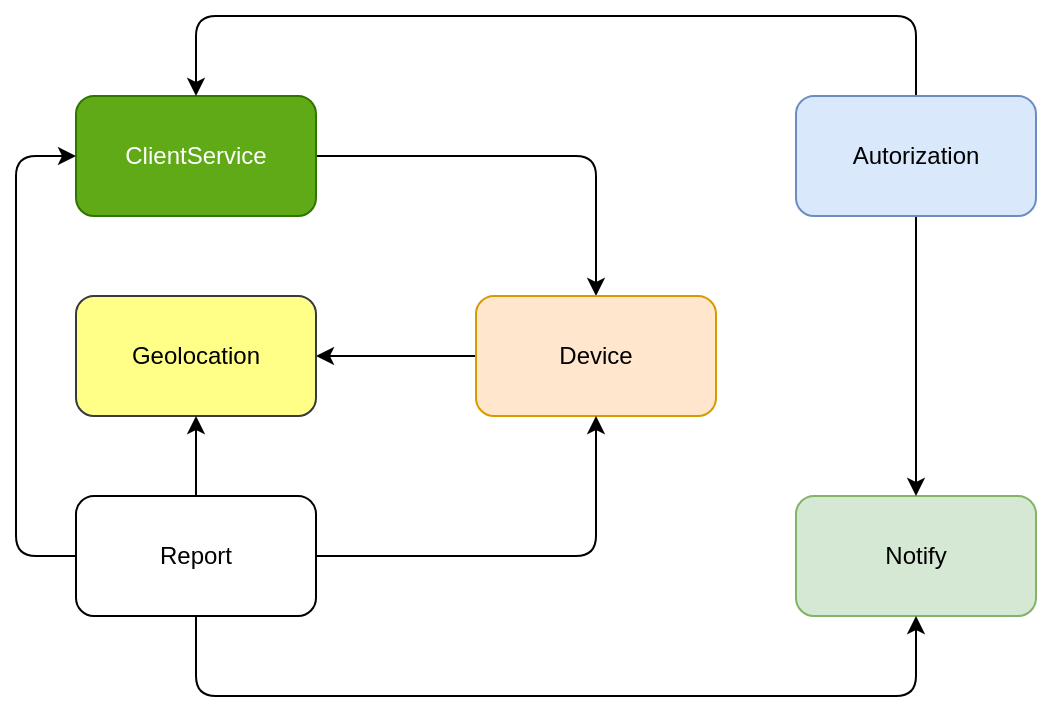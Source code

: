 <mxfile version="14.5.1" type="device"><diagram id="DhUy1EkmrZc-D80Boz4p" name="Страница 1"><mxGraphModel dx="1088" dy="795" grid="1" gridSize="10" guides="1" tooltips="1" connect="1" arrows="1" fold="1" page="1" pageScale="1" pageWidth="827" pageHeight="1169" math="0" shadow="0"><root><mxCell id="0"/><mxCell id="1" parent="0"/><mxCell id="CQQT6G_-NfFhK0NoOSf8-46" style="edgeStyle=orthogonalEdgeStyle;rounded=1;orthogonalLoop=1;jettySize=auto;html=1;" parent="1" source="CQQT6G_-NfFhK0NoOSf8-1" target="CQQT6G_-NfFhK0NoOSf8-4" edge="1"><mxGeometry relative="1" as="geometry"/></mxCell><mxCell id="CQQT6G_-NfFhK0NoOSf8-1" value="ClientService" style="rounded=1;whiteSpace=wrap;html=1;fillColor=#60a917;strokeColor=#2D7600;fontColor=#ffffff;" parent="1" vertex="1"><mxGeometry x="80" y="60" width="120" height="60" as="geometry"/></mxCell><mxCell id="CQQT6G_-NfFhK0NoOSf8-55" style="edgeStyle=orthogonalEdgeStyle;rounded=1;orthogonalLoop=1;jettySize=auto;html=1;entryX=1;entryY=0.5;entryDx=0;entryDy=0;" parent="1" source="CQQT6G_-NfFhK0NoOSf8-4" target="CQQT6G_-NfFhK0NoOSf8-5" edge="1"><mxGeometry relative="1" as="geometry"/></mxCell><mxCell id="CQQT6G_-NfFhK0NoOSf8-4" value="Device" style="rounded=1;whiteSpace=wrap;html=1;fillColor=#ffe6cc;strokeColor=#d79b00;" parent="1" vertex="1"><mxGeometry x="280" y="160" width="120" height="60" as="geometry"/></mxCell><mxCell id="CQQT6G_-NfFhK0NoOSf8-5" value="Geolocation" style="rounded=1;whiteSpace=wrap;html=1;fillColor=#ffff88;strokeColor=#36393d;" parent="1" vertex="1"><mxGeometry x="80" y="160" width="120" height="60" as="geometry"/></mxCell><mxCell id="CQQT6G_-NfFhK0NoOSf8-8" value="Notify" style="rounded=1;whiteSpace=wrap;html=1;fillColor=#d5e8d4;strokeColor=#82b366;" parent="1" vertex="1"><mxGeometry x="440" y="260" width="120" height="60" as="geometry"/></mxCell><mxCell id="CQQT6G_-NfFhK0NoOSf8-42" value="" style="edgeStyle=orthogonalEdgeStyle;rounded=0;orthogonalLoop=1;jettySize=auto;html=1;" parent="1" source="CQQT6G_-NfFhK0NoOSf8-9" target="CQQT6G_-NfFhK0NoOSf8-8" edge="1"><mxGeometry relative="1" as="geometry"/></mxCell><mxCell id="CQQT6G_-NfFhK0NoOSf8-49" style="edgeStyle=orthogonalEdgeStyle;rounded=1;orthogonalLoop=1;jettySize=auto;html=1;" parent="1" source="CQQT6G_-NfFhK0NoOSf8-9" target="CQQT6G_-NfFhK0NoOSf8-1" edge="1"><mxGeometry relative="1" as="geometry"><Array as="points"><mxPoint x="500" y="20"/><mxPoint x="140" y="20"/></Array></mxGeometry></mxCell><mxCell id="CQQT6G_-NfFhK0NoOSf8-9" value="Autorization" style="rounded=1;whiteSpace=wrap;html=1;fillColor=#dae8fc;strokeColor=#6c8ebf;" parent="1" vertex="1"><mxGeometry x="440" y="60" width="120" height="60" as="geometry"/></mxCell><mxCell id="CQQT6G_-NfFhK0NoOSf8-44" style="edgeStyle=orthogonalEdgeStyle;rounded=1;orthogonalLoop=1;jettySize=auto;html=1;exitX=0;exitY=0.5;exitDx=0;exitDy=0;" parent="1" source="CQQT6G_-NfFhK0NoOSf8-38" target="CQQT6G_-NfFhK0NoOSf8-1" edge="1"><mxGeometry relative="1" as="geometry"><Array as="points"><mxPoint x="50" y="290"/><mxPoint x="50" y="90"/></Array></mxGeometry></mxCell><mxCell id="CQQT6G_-NfFhK0NoOSf8-51" style="edgeStyle=orthogonalEdgeStyle;rounded=1;orthogonalLoop=1;jettySize=auto;html=1;entryX=0.5;entryY=1;entryDx=0;entryDy=0;" parent="1" source="CQQT6G_-NfFhK0NoOSf8-38" target="CQQT6G_-NfFhK0NoOSf8-8" edge="1"><mxGeometry relative="1" as="geometry"><Array as="points"><mxPoint x="140" y="360"/><mxPoint x="500" y="360"/></Array></mxGeometry></mxCell><mxCell id="CQQT6G_-NfFhK0NoOSf8-53" style="edgeStyle=orthogonalEdgeStyle;rounded=1;orthogonalLoop=1;jettySize=auto;html=1;entryX=0.5;entryY=1;entryDx=0;entryDy=0;" parent="1" source="CQQT6G_-NfFhK0NoOSf8-38" target="CQQT6G_-NfFhK0NoOSf8-4" edge="1"><mxGeometry relative="1" as="geometry"/></mxCell><mxCell id="CQQT6G_-NfFhK0NoOSf8-54" value="" style="edgeStyle=orthogonalEdgeStyle;rounded=1;orthogonalLoop=1;jettySize=auto;html=1;" parent="1" source="CQQT6G_-NfFhK0NoOSf8-38" target="CQQT6G_-NfFhK0NoOSf8-5" edge="1"><mxGeometry relative="1" as="geometry"/></mxCell><mxCell id="CQQT6G_-NfFhK0NoOSf8-38" value="Report" style="rounded=1;whiteSpace=wrap;html=1;" parent="1" vertex="1"><mxGeometry x="80" y="260" width="120" height="60" as="geometry"/></mxCell></root></mxGraphModel></diagram></mxfile>